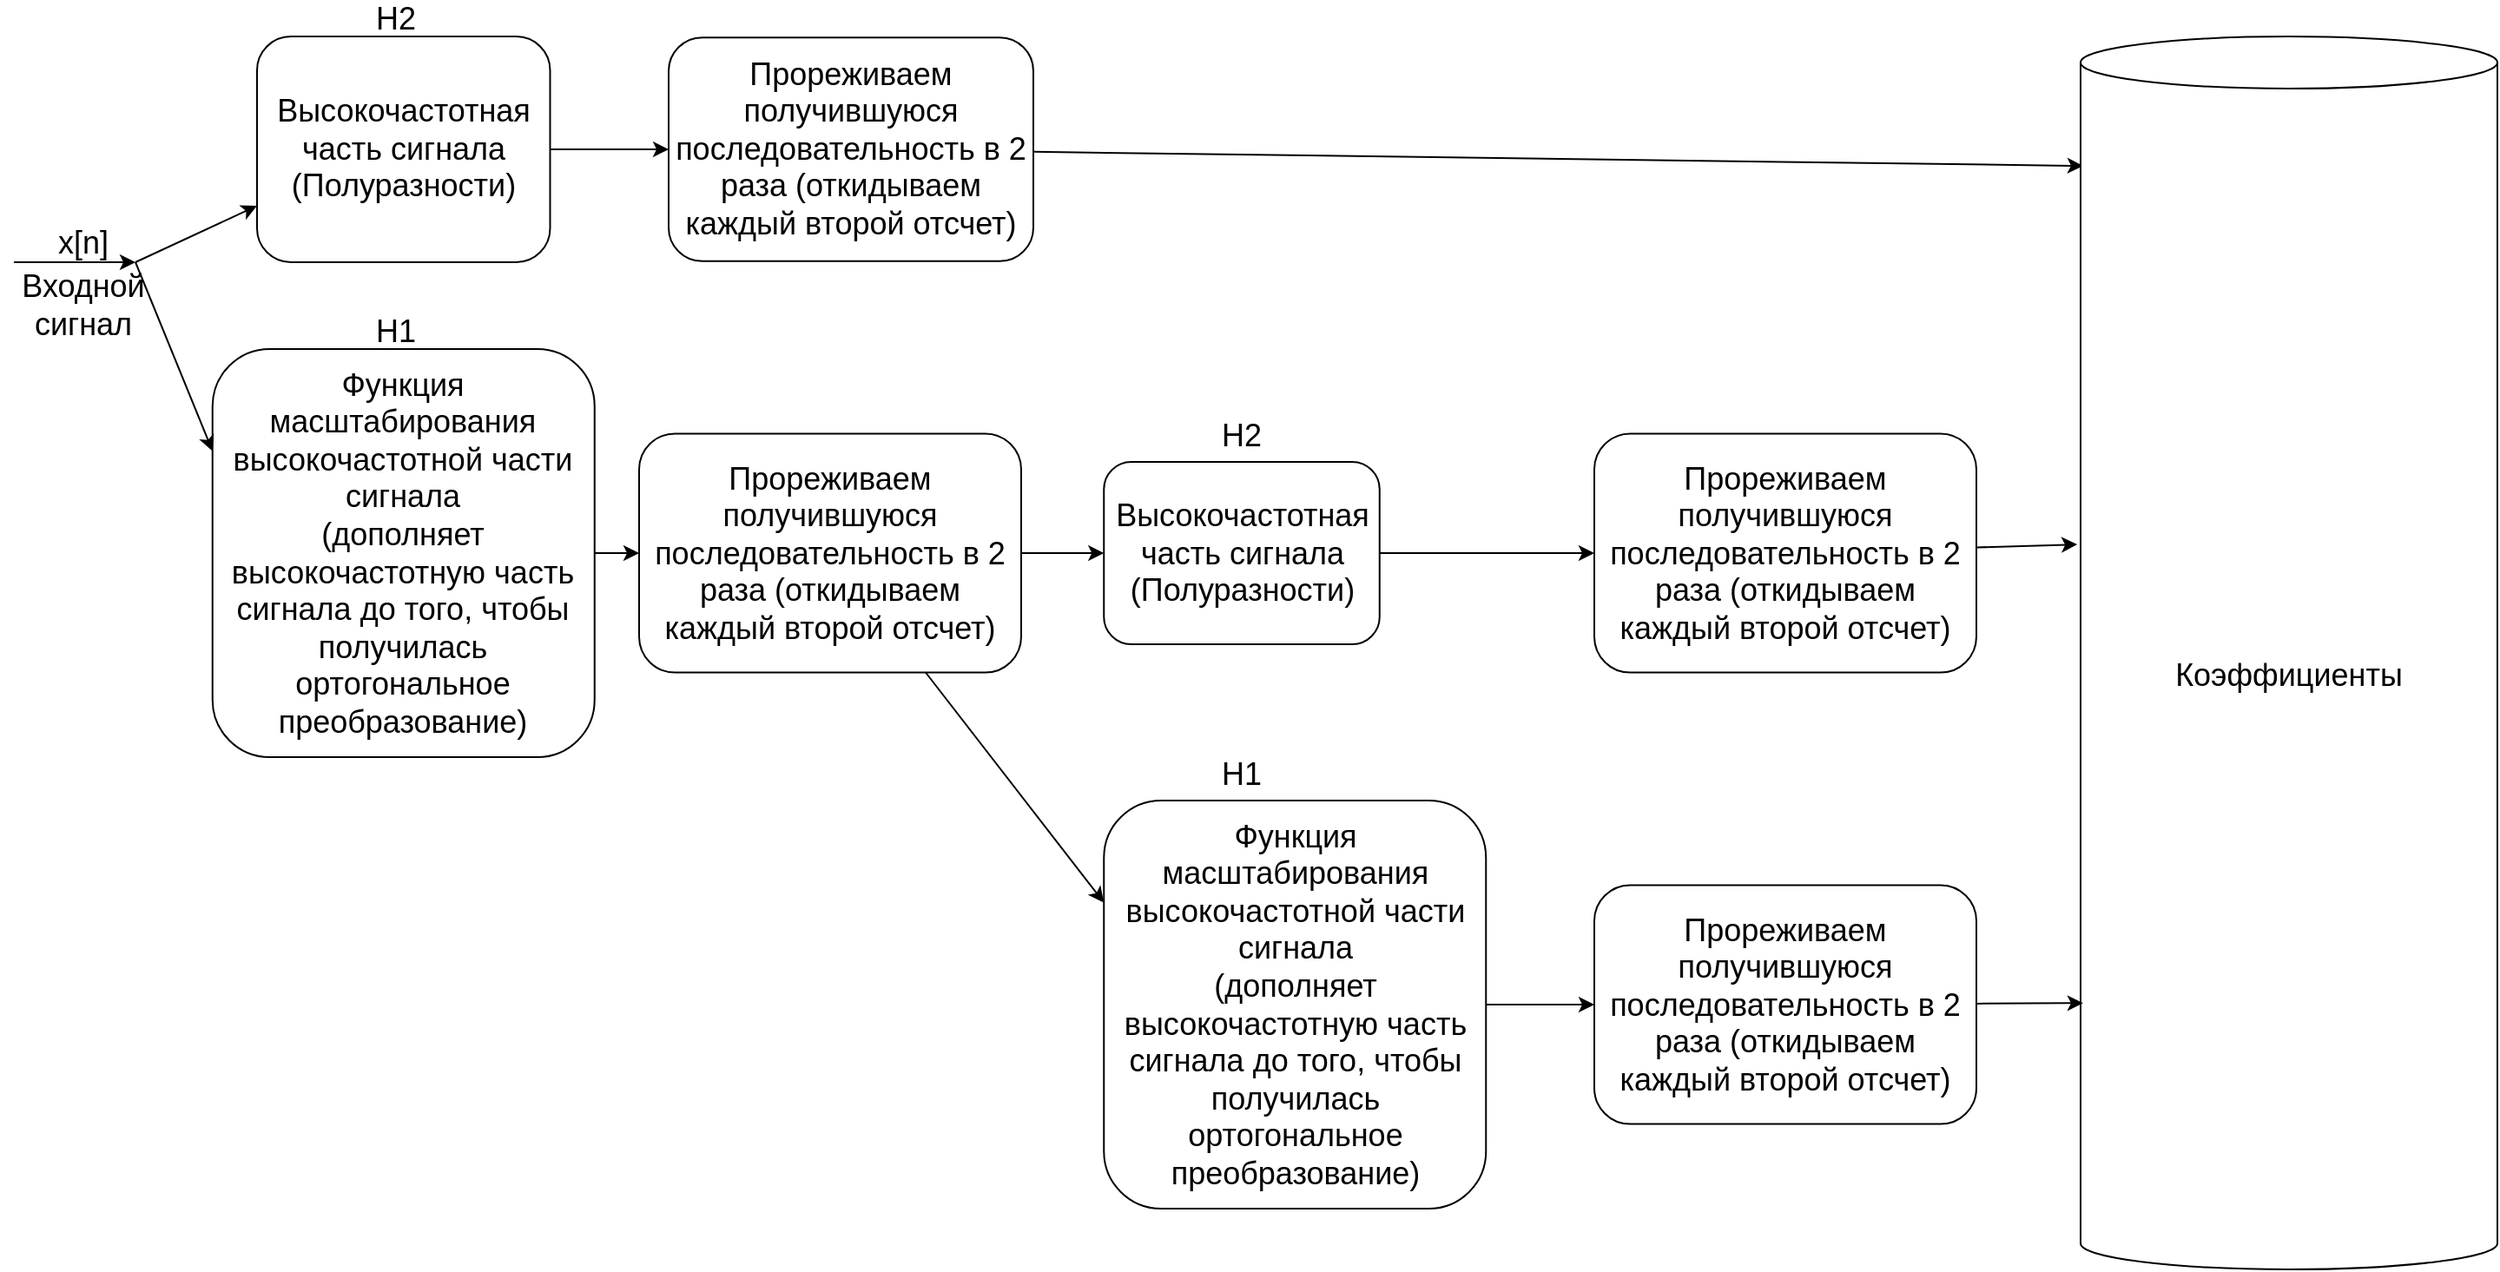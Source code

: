 <mxfile version="14.6.12" type="device"><diagram id="yXiuYek7QwjDilFOmfhS" name="Page-1"><mxGraphModel dx="2682" dy="1115" grid="1" gridSize="10" guides="1" tooltips="1" connect="1" arrows="1" fold="1" page="1" pageScale="1" pageWidth="827" pageHeight="1169" math="0" shadow="0"><root><mxCell id="0"/><mxCell id="1" parent="0"/><mxCell id="pOMSfepVx3T2fETOI82l-37" value="" style="endArrow=classic;html=1;fontSize=18;" edge="1" parent="1"><mxGeometry width="50" height="50" relative="1" as="geometry"><mxPoint x="-790" y="200.0" as="sourcePoint"/><mxPoint x="-720" y="200.0" as="targetPoint"/></mxGeometry></mxCell><mxCell id="pOMSfepVx3T2fETOI82l-38" value="x[n]" style="text;html=1;strokeColor=none;fillColor=none;align=center;verticalAlign=middle;whiteSpace=wrap;rounded=0;fontSize=18;" vertex="1" parent="1"><mxGeometry x="-770" y="180" width="40" height="18.75" as="geometry"/></mxCell><mxCell id="pOMSfepVx3T2fETOI82l-39" value="Входной сигнал" style="text;html=1;strokeColor=none;fillColor=none;align=center;verticalAlign=middle;whiteSpace=wrap;rounded=0;fontSize=18;" vertex="1" parent="1"><mxGeometry x="-770" y="215" width="40" height="20" as="geometry"/></mxCell><mxCell id="pOMSfepVx3T2fETOI82l-58" style="edgeStyle=none;rounded=0;orthogonalLoop=1;jettySize=auto;html=1;entryX=0.006;entryY=0.105;entryDx=0;entryDy=0;entryPerimeter=0;fontColor=#000000;startArrow=none;startFill=0;targetPerimeterSpacing=0;strokeColor=#000000;" edge="1" parent="1" source="pOMSfepVx3T2fETOI82l-45" target="pOMSfepVx3T2fETOI82l-49"><mxGeometry relative="1" as="geometry"/></mxCell><mxCell id="pOMSfepVx3T2fETOI82l-45" value="Прореживаем получившуюся последовательность в 2 раза (откидываем каждый второй отсчет)" style="rounded=1;whiteSpace=wrap;html=1;fontSize=18;" vertex="1" parent="1"><mxGeometry x="-413" y="70.63" width="210" height="128.75" as="geometry"/></mxCell><mxCell id="pOMSfepVx3T2fETOI82l-61" style="edgeStyle=none;rounded=0;orthogonalLoop=1;jettySize=auto;html=1;entryX=0;entryY=0.5;entryDx=0;entryDy=0;fontColor=#000000;startArrow=none;startFill=0;targetPerimeterSpacing=0;strokeColor=#000000;" edge="1" parent="1" source="pOMSfepVx3T2fETOI82l-46" target="pOMSfepVx3T2fETOI82l-50"><mxGeometry relative="1" as="geometry"/></mxCell><mxCell id="pOMSfepVx3T2fETOI82l-64" style="edgeStyle=none;rounded=0;orthogonalLoop=1;jettySize=auto;html=1;exitX=0.75;exitY=1;exitDx=0;exitDy=0;entryX=0;entryY=0.25;entryDx=0;entryDy=0;fontColor=#000000;startArrow=none;startFill=0;targetPerimeterSpacing=0;strokeColor=#000000;" edge="1" parent="1" source="pOMSfepVx3T2fETOI82l-46" target="pOMSfepVx3T2fETOI82l-51"><mxGeometry relative="1" as="geometry"/></mxCell><mxCell id="pOMSfepVx3T2fETOI82l-46" value="Прореживаем получившуюся последовательность в 2 раза (откидываем каждый второй отсчет)" style="rounded=1;whiteSpace=wrap;html=1;fontSize=18;" vertex="1" parent="1"><mxGeometry x="-430" y="298.75" width="220" height="137.5" as="geometry"/></mxCell><mxCell id="pOMSfepVx3T2fETOI82l-59" style="edgeStyle=none;rounded=0;orthogonalLoop=1;jettySize=auto;html=1;exitX=1;exitY=0.5;exitDx=0;exitDy=0;entryX=0;entryY=0.5;entryDx=0;entryDy=0;fontColor=#000000;startArrow=none;startFill=0;targetPerimeterSpacing=0;strokeColor=#000000;" edge="1" parent="1" source="pOMSfepVx3T2fETOI82l-47" target="pOMSfepVx3T2fETOI82l-45"><mxGeometry relative="1" as="geometry"/></mxCell><mxCell id="pOMSfepVx3T2fETOI82l-47" value="Высокочастотная часть сигнала&lt;br style=&quot;font-size: 18px;&quot;&gt;(Полуразности)" style="rounded=1;whiteSpace=wrap;html=1;fontSize=18;" vertex="1" parent="1"><mxGeometry x="-650" y="70" width="168.75" height="130" as="geometry"/></mxCell><mxCell id="pOMSfepVx3T2fETOI82l-60" style="edgeStyle=none;rounded=0;orthogonalLoop=1;jettySize=auto;html=1;fontColor=#000000;startArrow=none;startFill=0;targetPerimeterSpacing=0;strokeColor=#000000;" edge="1" parent="1" source="pOMSfepVx3T2fETOI82l-48" target="pOMSfepVx3T2fETOI82l-46"><mxGeometry relative="1" as="geometry"/></mxCell><mxCell id="pOMSfepVx3T2fETOI82l-48" value="&lt;div style=&quot;font-size: 18px;&quot;&gt;Функция масштабирования высокочастотной части сигнала&lt;/div&gt;&lt;div style=&quot;font-size: 18px;&quot;&gt; (дополняет высокочастотную часть сигнала до того, чтобы получилась ортогональное преобразование)&lt;/div&gt;" style="rounded=1;whiteSpace=wrap;html=1;fontSize=18;" vertex="1" parent="1"><mxGeometry x="-675.63" y="250" width="220" height="235" as="geometry"/></mxCell><mxCell id="pOMSfepVx3T2fETOI82l-49" value="Коэффициенты" style="shape=cylinder3;whiteSpace=wrap;html=1;boundedLbl=1;backgroundOutline=1;size=15;fontSize=18;" vertex="1" parent="1"><mxGeometry x="400" y="70" width="240" height="710" as="geometry"/></mxCell><mxCell id="pOMSfepVx3T2fETOI82l-63" style="edgeStyle=none;rounded=0;orthogonalLoop=1;jettySize=auto;html=1;entryX=0;entryY=0.5;entryDx=0;entryDy=0;fontColor=#000000;startArrow=none;startFill=0;targetPerimeterSpacing=0;strokeColor=#000000;" edge="1" parent="1" source="pOMSfepVx3T2fETOI82l-50" target="pOMSfepVx3T2fETOI82l-52"><mxGeometry relative="1" as="geometry"/></mxCell><mxCell id="pOMSfepVx3T2fETOI82l-50" value="Высокочастотная часть сигнала&lt;br style=&quot;font-size: 18px;&quot;&gt;(Полуразности)" style="rounded=1;whiteSpace=wrap;html=1;fontSize=18;" vertex="1" parent="1"><mxGeometry x="-162.37" y="315" width="158.75" height="105" as="geometry"/></mxCell><mxCell id="pOMSfepVx3T2fETOI82l-65" style="edgeStyle=none;rounded=0;orthogonalLoop=1;jettySize=auto;html=1;fontColor=#000000;startArrow=none;startFill=0;targetPerimeterSpacing=0;strokeColor=#000000;" edge="1" parent="1" source="pOMSfepVx3T2fETOI82l-51" target="pOMSfepVx3T2fETOI82l-53"><mxGeometry relative="1" as="geometry"/></mxCell><mxCell id="pOMSfepVx3T2fETOI82l-51" value="&lt;div style=&quot;font-size: 18px;&quot;&gt;Функция масштабирования высокочастотной части сигнала&lt;/div&gt;&lt;div style=&quot;font-size: 18px;&quot;&gt; (дополняет высокочастотную часть сигнала до того, чтобы получилась ортогональное преобразование)&lt;/div&gt;" style="rounded=1;whiteSpace=wrap;html=1;fontSize=18;" vertex="1" parent="1"><mxGeometry x="-162.37" y="510" width="220" height="235" as="geometry"/></mxCell><mxCell id="pOMSfepVx3T2fETOI82l-68" style="edgeStyle=none;rounded=0;orthogonalLoop=1;jettySize=auto;html=1;entryX=-0.008;entryY=0.412;entryDx=0;entryDy=0;entryPerimeter=0;fontColor=#000000;startArrow=none;startFill=0;targetPerimeterSpacing=0;strokeColor=#000000;" edge="1" parent="1" source="pOMSfepVx3T2fETOI82l-52" target="pOMSfepVx3T2fETOI82l-49"><mxGeometry relative="1" as="geometry"/></mxCell><mxCell id="pOMSfepVx3T2fETOI82l-52" value="Прореживаем получившуюся последовательность в 2 раза (откидываем каждый второй отсчет)" style="rounded=1;whiteSpace=wrap;html=1;fontSize=18;" vertex="1" parent="1"><mxGeometry x="120" y="298.75" width="220" height="137.5" as="geometry"/></mxCell><mxCell id="pOMSfepVx3T2fETOI82l-66" style="edgeStyle=none;rounded=0;orthogonalLoop=1;jettySize=auto;html=1;entryX=0.006;entryY=0.784;entryDx=0;entryDy=0;entryPerimeter=0;fontColor=#000000;startArrow=none;startFill=0;targetPerimeterSpacing=0;strokeColor=#000000;" edge="1" parent="1" source="pOMSfepVx3T2fETOI82l-53" target="pOMSfepVx3T2fETOI82l-49"><mxGeometry relative="1" as="geometry"/></mxCell><mxCell id="pOMSfepVx3T2fETOI82l-53" value="Прореживаем получившуюся последовательность в 2 раза (откидываем каждый второй отсчет)" style="rounded=1;whiteSpace=wrap;html=1;fontSize=18;" vertex="1" parent="1"><mxGeometry x="120" y="558.75" width="220" height="137.5" as="geometry"/></mxCell><mxCell id="pOMSfepVx3T2fETOI82l-56" value="" style="endArrow=classic;html=1;targetPerimeterSpacing=0;entryX=0;entryY=0.75;entryDx=0;entryDy=0;" edge="1" parent="1" target="pOMSfepVx3T2fETOI82l-47"><mxGeometry width="50" height="50" relative="1" as="geometry"><mxPoint x="-720" y="200" as="sourcePoint"/><mxPoint x="-660" y="168" as="targetPoint"/></mxGeometry></mxCell><mxCell id="pOMSfepVx3T2fETOI82l-57" value="" style="endArrow=classic;html=1;fontColor=#000000;targetPerimeterSpacing=0;strokeColor=#000000;entryX=0;entryY=0.25;entryDx=0;entryDy=0;" edge="1" parent="1" target="pOMSfepVx3T2fETOI82l-48"><mxGeometry width="50" height="50" relative="1" as="geometry"><mxPoint x="-720" y="200" as="sourcePoint"/><mxPoint x="-670" y="150" as="targetPoint"/></mxGeometry></mxCell><mxCell id="pOMSfepVx3T2fETOI82l-69" value="H2" style="text;html=1;strokeColor=none;fillColor=none;align=center;verticalAlign=middle;whiteSpace=wrap;rounded=0;fontColor=#000000;fontSize=18;" vertex="1" parent="1"><mxGeometry x="-590" y="50" width="40" height="20" as="geometry"/></mxCell><mxCell id="pOMSfepVx3T2fETOI82l-70" value="H1" style="text;html=1;strokeColor=none;fillColor=none;align=center;verticalAlign=middle;whiteSpace=wrap;rounded=0;fontColor=#000000;fontSize=18;" vertex="1" parent="1"><mxGeometry x="-590" y="230" width="40" height="20" as="geometry"/></mxCell><mxCell id="pOMSfepVx3T2fETOI82l-72" value="H1" style="text;html=1;strokeColor=none;fillColor=none;align=center;verticalAlign=middle;whiteSpace=wrap;rounded=0;fontColor=#000000;fontSize=18;" vertex="1" parent="1"><mxGeometry x="-102.99" y="485" width="40" height="20" as="geometry"/></mxCell><mxCell id="pOMSfepVx3T2fETOI82l-74" value="H2" style="text;html=1;strokeColor=none;fillColor=none;align=center;verticalAlign=middle;whiteSpace=wrap;rounded=0;fontColor=#000000;fontSize=18;" vertex="1" parent="1"><mxGeometry x="-102.99" y="290" width="40" height="20" as="geometry"/></mxCell></root></mxGraphModel></diagram></mxfile>